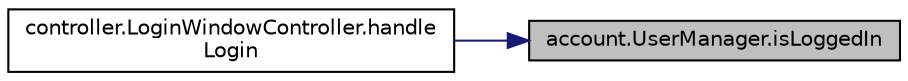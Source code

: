 digraph "account.UserManager.isLoggedIn"
{
 // LATEX_PDF_SIZE
  edge [fontname="Helvetica",fontsize="10",labelfontname="Helvetica",labelfontsize="10"];
  node [fontname="Helvetica",fontsize="10",shape=record];
  rankdir="RL";
  Node1 [label="account.UserManager.isLoggedIn",height=0.2,width=0.4,color="black", fillcolor="grey75", style="filled", fontcolor="black",tooltip=" "];
  Node1 -> Node2 [dir="back",color="midnightblue",fontsize="10",style="solid",fontname="Helvetica"];
  Node2 [label="controller.LoginWindowController.handle\lLogin",height=0.2,width=0.4,color="black", fillcolor="white", style="filled",URL="$classcontroller_1_1_login_window_controller.html#a53c958056d6d0f59d2c63b05d5b4cb25",tooltip=" "];
}
